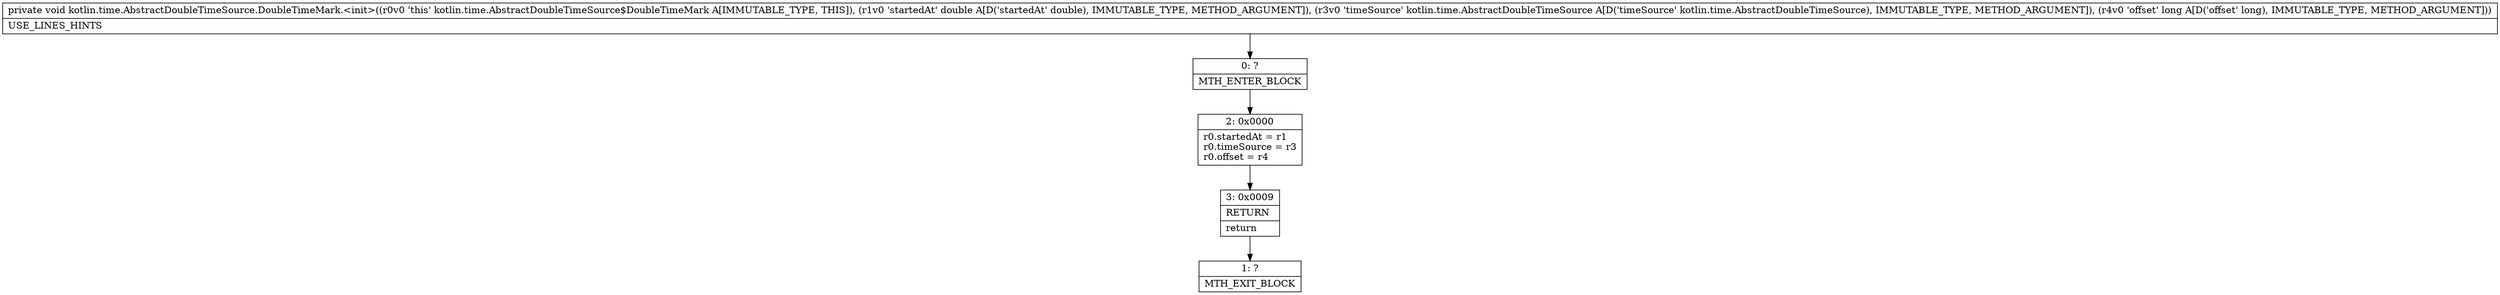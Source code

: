 digraph "CFG forkotlin.time.AbstractDoubleTimeSource.DoubleTimeMark.\<init\>(DLkotlin\/time\/AbstractDoubleTimeSource;J)V" {
Node_0 [shape=record,label="{0\:\ ?|MTH_ENTER_BLOCK\l}"];
Node_2 [shape=record,label="{2\:\ 0x0000|r0.startedAt = r1\lr0.timeSource = r3\lr0.offset = r4\l}"];
Node_3 [shape=record,label="{3\:\ 0x0009|RETURN\l|return\l}"];
Node_1 [shape=record,label="{1\:\ ?|MTH_EXIT_BLOCK\l}"];
MethodNode[shape=record,label="{private void kotlin.time.AbstractDoubleTimeSource.DoubleTimeMark.\<init\>((r0v0 'this' kotlin.time.AbstractDoubleTimeSource$DoubleTimeMark A[IMMUTABLE_TYPE, THIS]), (r1v0 'startedAt' double A[D('startedAt' double), IMMUTABLE_TYPE, METHOD_ARGUMENT]), (r3v0 'timeSource' kotlin.time.AbstractDoubleTimeSource A[D('timeSource' kotlin.time.AbstractDoubleTimeSource), IMMUTABLE_TYPE, METHOD_ARGUMENT]), (r4v0 'offset' long A[D('offset' long), IMMUTABLE_TYPE, METHOD_ARGUMENT]))  | USE_LINES_HINTS\l}"];
MethodNode -> Node_0;Node_0 -> Node_2;
Node_2 -> Node_3;
Node_3 -> Node_1;
}

